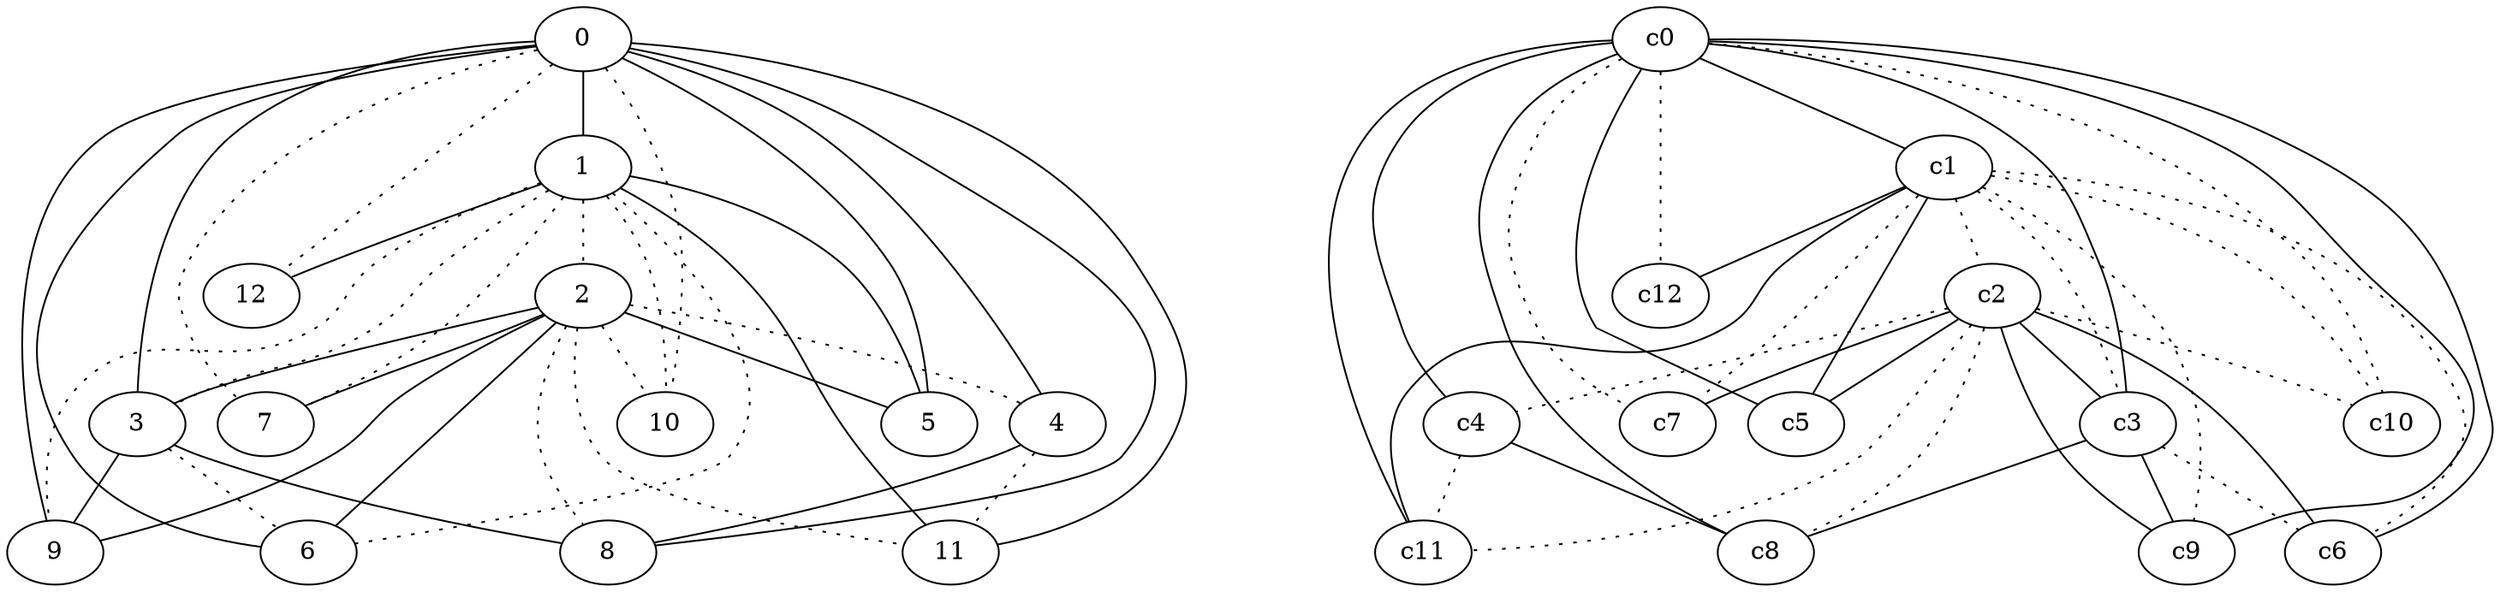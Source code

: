 graph {
a0[label=0];
a1[label=1];
a2[label=2];
a3[label=3];
a4[label=4];
a5[label=5];
a6[label=6];
a7[label=7];
a8[label=8];
a9[label=9];
a10[label=10];
a11[label=11];
a12[label=12];
a0 -- a1;
a0 -- a3;
a0 -- a4;
a0 -- a5;
a0 -- a6;
a0 -- a7 [style=dotted];
a0 -- a8;
a0 -- a9;
a0 -- a10 [style=dotted];
a0 -- a11;
a0 -- a12 [style=dotted];
a1 -- a2 [style=dotted];
a1 -- a3 [style=dotted];
a1 -- a5;
a1 -- a6 [style=dotted];
a1 -- a7 [style=dotted];
a1 -- a9 [style=dotted];
a1 -- a10 [style=dotted];
a1 -- a11;
a1 -- a12;
a2 -- a3;
a2 -- a4 [style=dotted];
a2 -- a5;
a2 -- a6;
a2 -- a7;
a2 -- a8 [style=dotted];
a2 -- a9;
a2 -- a10 [style=dotted];
a2 -- a11 [style=dotted];
a3 -- a6 [style=dotted];
a3 -- a8;
a3 -- a9;
a4 -- a8;
a4 -- a11 [style=dotted];
c0 -- c1;
c0 -- c3;
c0 -- c4;
c0 -- c5;
c0 -- c6;
c0 -- c7 [style=dotted];
c0 -- c8;
c0 -- c9;
c0 -- c10 [style=dotted];
c0 -- c11;
c0 -- c12 [style=dotted];
c1 -- c2 [style=dotted];
c1 -- c3 [style=dotted];
c1 -- c5;
c1 -- c6 [style=dotted];
c1 -- c7 [style=dotted];
c1 -- c9 [style=dotted];
c1 -- c10 [style=dotted];
c1 -- c11;
c1 -- c12;
c2 -- c3;
c2 -- c4 [style=dotted];
c2 -- c5;
c2 -- c6;
c2 -- c7;
c2 -- c8 [style=dotted];
c2 -- c9;
c2 -- c10 [style=dotted];
c2 -- c11 [style=dotted];
c3 -- c6 [style=dotted];
c3 -- c8;
c3 -- c9;
c4 -- c8;
c4 -- c11 [style=dotted];
}
